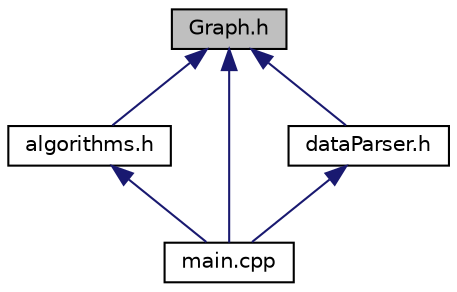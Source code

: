 digraph "Graph.h"
{
 // LATEX_PDF_SIZE
  edge [fontname="Helvetica",fontsize="10",labelfontname="Helvetica",labelfontsize="10"];
  node [fontname="Helvetica",fontsize="10",shape=record];
  Node1 [label="Graph.h",height=0.2,width=0.4,color="black", fillcolor="grey75", style="filled", fontcolor="black",tooltip="Implementation of a Graph data structure representation, based on the one provided in the classes."];
  Node1 -> Node2 [dir="back",color="midnightblue",fontsize="10",style="solid",fontname="Helvetica"];
  Node2 [label="algorithms.h",height=0.2,width=0.4,color="black", fillcolor="white", style="filled",URL="$algorithms_8h.html",tooltip="Implementation of various routing algorithms including Dijkstra's algorithm for walking and driving t..."];
  Node2 -> Node3 [dir="back",color="midnightblue",fontsize="10",style="solid",fontname="Helvetica"];
  Node3 [label="main.cpp",height=0.2,width=0.4,color="black", fillcolor="white", style="filled",URL="$main_8cpp.html",tooltip="Main entry point for the Route Planning Analysis Tool."];
  Node1 -> Node4 [dir="back",color="midnightblue",fontsize="10",style="solid",fontname="Helvetica"];
  Node4 [label="dataParser.h",height=0.2,width=0.4,color="black", fillcolor="white", style="filled",URL="$dataParser_8h.html",tooltip="This module provides functionality for parsing data from csv format and constructing a graph represen..."];
  Node4 -> Node3 [dir="back",color="midnightblue",fontsize="10",style="solid",fontname="Helvetica"];
  Node1 -> Node3 [dir="back",color="midnightblue",fontsize="10",style="solid",fontname="Helvetica"];
}
